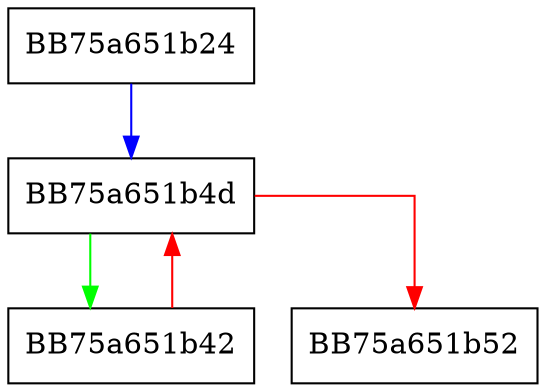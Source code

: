 digraph cleanup_files {
  node [shape="box"];
  graph [splines=ortho];
  BB75a651b24 -> BB75a651b4d [color="blue"];
  BB75a651b42 -> BB75a651b4d [color="red"];
  BB75a651b4d -> BB75a651b42 [color="green"];
  BB75a651b4d -> BB75a651b52 [color="red"];
}